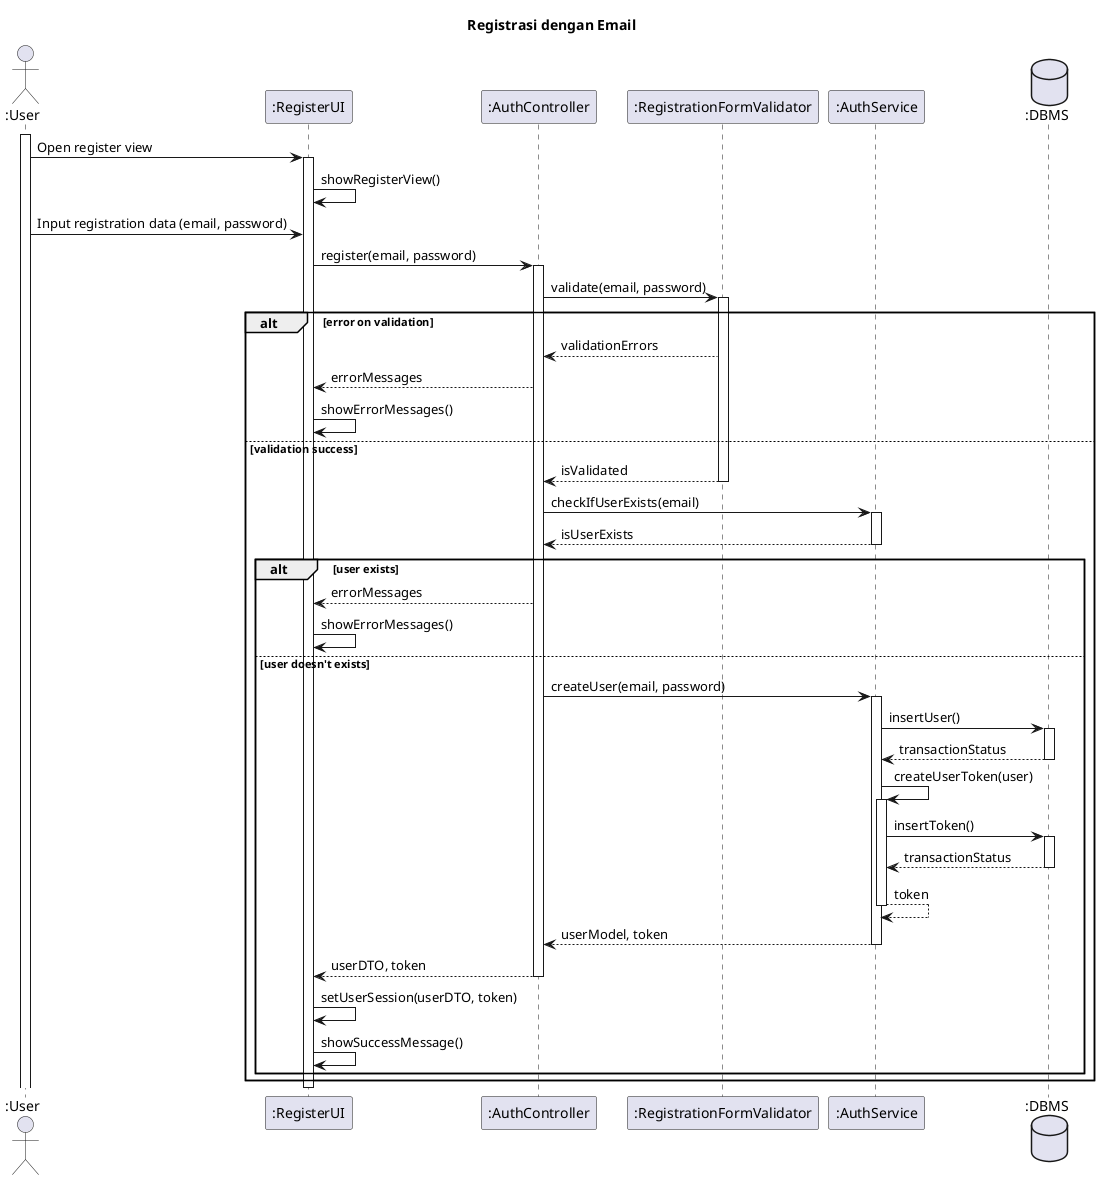 @startuml UC-AUTH-001 - Registrasi dengan Email
skinparam wrapWidth 140

title Registrasi dengan Email

actor ":User" as user
participant ":RegisterUI" as view
participant ":AuthController" as controller
participant ":RegistrationFormValidator" as validator 
participant ":AuthService" as service
database ":DBMS" as db

activate user

user -> view: Open register view
activate view
view -> view: showRegisterView()

user -> view: Input registration data (email, password)

view -> controller: register(email, password)
activate controller

controller -> validator: validate(email, password)
activate validator

alt error on validation
  validator --> controller: validationErrors
  controller --> view: errorMessages
  view -> view: showErrorMessages()

else validation success
  validator --> controller: isValidated
  deactivate validator
  controller -> service: checkIfUserExists(email)
  activate service
  service --> controller: isUserExists
  deactivate service

  alt user exists
    controller --> view: errorMessages

    view -> view: showErrorMessages()

  else user doesn't exists
    controller -> service: createUser(email, password)
    activate service

    service -> db: insertUser()
    activate db

    db --> service: transactionStatus
    deactivate db

    service -> service: createUserToken(user)
    activate service

    service -> db: insertToken()
    activate db

    db --> service: transactionStatus
    deactivate db

    service --> service: token
    deactivate service

    service --> controller: userModel, token
    deactivate service

    controller --> view: userDTO, token
    deactivate controller

    view -> view: setUserSession(userDTO, token)

    view -> view: showSuccessMessage()
  end
end

deactivate view